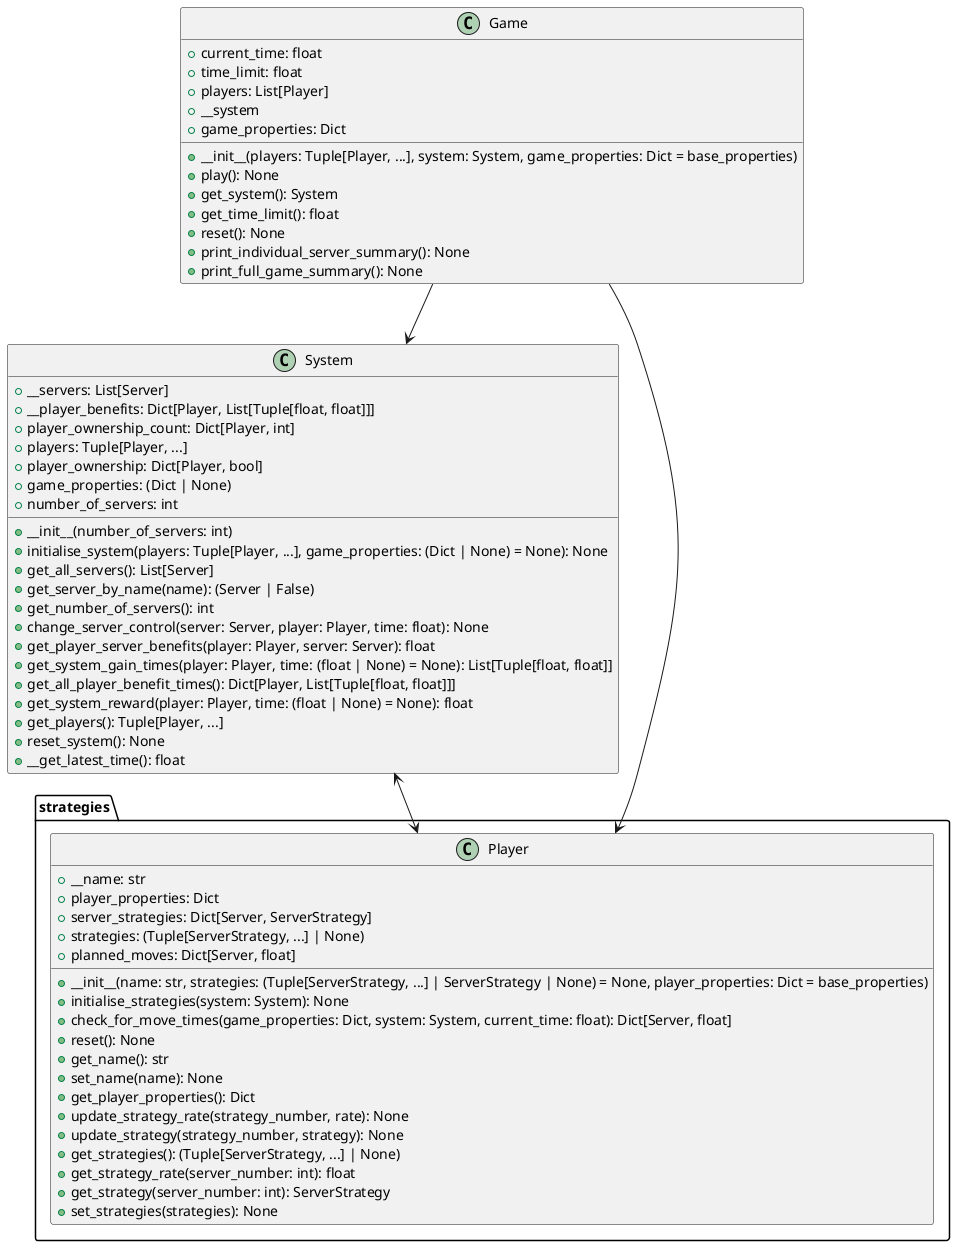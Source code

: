 @startuml "class-diagram"

class Game {
  + {field} current_time: float
  + {field} time_limit: float
  + {field} players: List[Player]
  + {field} __system
  + {field} game_properties: Dict
  + __init__(players: Tuple[Player, ...], system: System, game_properties: Dict = base_properties)
  + play(): None
  + get_system(): System
  + get_time_limit(): float
  + reset(): None
  + print_individual_server_summary(): None
  + print_full_game_summary(): None
}

class System {
  + {field} __servers: List[Server]
  + {field} __player_benefits: Dict[Player, List[Tuple[float, float]]]
  + {field} player_ownership_count: Dict[Player, int]
  + {field} players: Tuple[Player, ...]
  + {field} player_ownership: Dict[Player, bool]
  + {field} game_properties: (Dict | None)
  + {field} number_of_servers: int
  + __init__(number_of_servers: int)
  + initialise_system(players: Tuple[Player, ...], game_properties: (Dict | None) = None): None
  + get_all_servers(): List[Server]
  + get_server_by_name(name): (Server | False)
  + get_number_of_servers(): int
  + change_server_control(server: Server, player: Player, time: float): None
  + get_player_server_benefits(player: Player, server: Server): float
  + get_system_gain_times(player: Player, time: (float | None) = None): List[Tuple[float, float]]
  + get_all_player_benefit_times(): Dict[Player, List[Tuple[float, float]]]
  + get_system_reward(player: Player, time: (float | None) = None): float
  + get_players(): Tuple[Player, ...]
  + reset_system(): None
  + __get_latest_time(): float
}

namespace strategies {

  class Player {
    + {field} __name: str
    + {field} player_properties: Dict
    + {field} server_strategies: Dict[Server, ServerStrategy]
    + {field} strategies: (Tuple[ServerStrategy, ...] | None)
    + {field} planned_moves: Dict[Server, float]
    + __init__(name: str, strategies: (Tuple[ServerStrategy, ...] | ServerStrategy | None) = None, player_properties: Dict = base_properties)
    + initialise_strategies(system: System): None
    + check_for_move_times(game_properties: Dict, system: System, current_time: float): Dict[Server, float]
    + reset(): None
    + get_name(): str
    + set_name(name): None
    + get_player_properties(): Dict
    + update_strategy_rate(strategy_number, rate): None
    + update_strategy(strategy_number, strategy): None
    + get_strategies(): (Tuple[ServerStrategy, ...] | None)
    + get_strategy_rate(server_number: int): float
    + get_strategy(server_number: int): ServerStrategy
    + set_strategies(strategies): None
  }

}

Game --> System
Game --> strategies.Player
System <--> strategies.Player

@enduml

